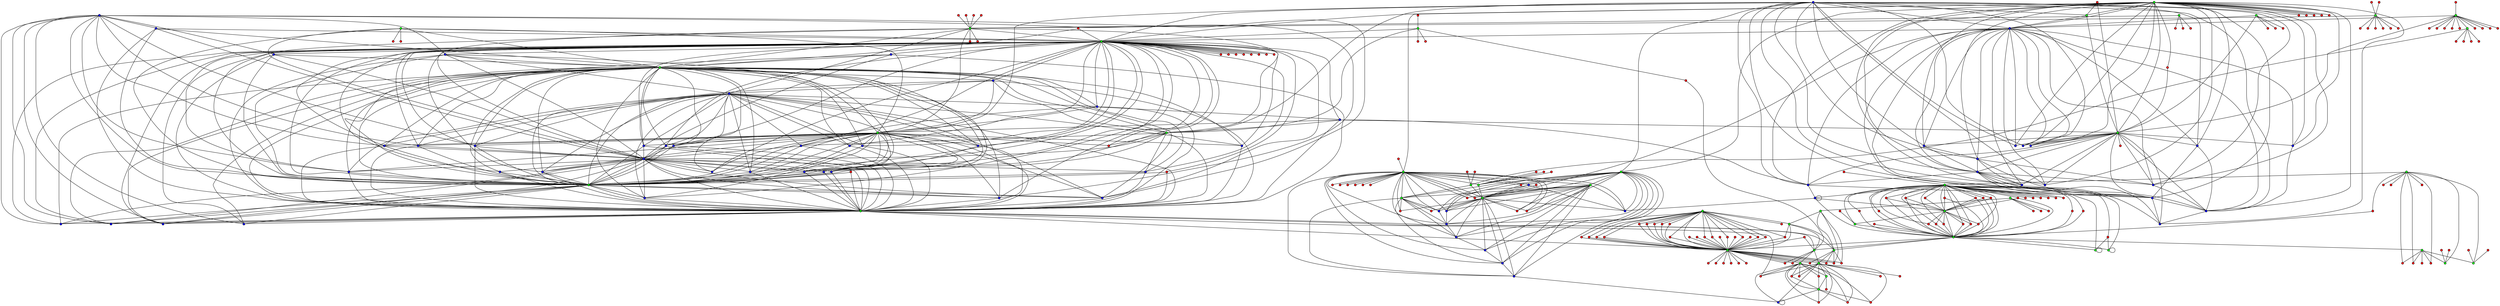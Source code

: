 graph G {
0[shape="circle",width=0.1,label="",style=filled,fillcolor="red"];
1[shape="circle",width=0.1,label="",style=filled,fillcolor="green"];
2[shape="circle",width=0.1,label="",style=filled,fillcolor="red"];
3[shape="circle",width=0.1,label="",style=filled,fillcolor="red"];
4[shape="circle",width=0.1,label="",style=filled,fillcolor="green"];
5[shape="circle",width=0.1,label="",style=filled,fillcolor="red"];
6[shape="circle",width=0.1,label="",style=filled,fillcolor="green"];
7[shape="circle",width=0.1,label="",style=filled,fillcolor="green"];
8[shape="circle",width=0.1,label="",style=filled,fillcolor="green"];
9[shape="circle",width=0.1,label="",style=filled,fillcolor="red"];
10[shape="circle",width=0.1,label="",style=filled,fillcolor="red"];
11[shape="circle",width=0.1,label="",style=filled,fillcolor="red"];
12[shape="circle",width=0.1,label="",style=filled,fillcolor="blue"];
13[shape="circle",width=0.1,label="",style=filled,fillcolor="blue"];
14[shape="circle",width=0.1,label="",style=filled,fillcolor="blue"];
15[shape="circle",width=0.1,label="",style=filled,fillcolor="green"];
16[shape="circle",width=0.1,label="",style=filled,fillcolor="green"];
17[shape="circle",width=0.1,label="",style=filled,fillcolor="blue"];
18[shape="circle",width=0.1,label="",style=filled,fillcolor="blue"];
19[shape="circle",width=0.1,label="",style=filled,fillcolor="blue"];
20[shape="circle",width=0.1,label="",style=filled,fillcolor="blue"];
21[shape="circle",width=0.1,label="",style=filled,fillcolor="blue"];
22[shape="circle",width=0.1,label="",style=filled,fillcolor="blue"];
23[shape="circle",width=0.1,label="",style=filled,fillcolor="green"];
24[shape="circle",width=0.1,label="",style=filled,fillcolor="blue"];
25[shape="circle",width=0.1,label="",style=filled,fillcolor="blue"];
26[shape="circle",width=0.1,label="",style=filled,fillcolor="blue"];
27[shape="circle",width=0.1,label="",style=filled,fillcolor="blue"];
28[shape="circle",width=0.1,label="",style=filled,fillcolor="blue"];
29[shape="circle",width=0.1,label="",style=filled,fillcolor="blue"];
30[shape="circle",width=0.1,label="",style=filled,fillcolor="red"];
31[shape="circle",width=0.1,label="",style=filled,fillcolor="red"];
32[shape="circle",width=0.1,label="",style=filled,fillcolor="green"];
33[shape="circle",width=0.1,label="",style=filled,fillcolor="green"];
34[shape="circle",width=0.1,label="",style=filled,fillcolor="green"];
35[shape="circle",width=0.1,label="",style=filled,fillcolor="green"];
36[shape="circle",width=0.1,label="",style=filled,fillcolor="red"];
37[shape="circle",width=0.1,label="",style=filled,fillcolor="green"];
38[shape="circle",width=0.1,label="",style=filled,fillcolor="red"];
39[shape="circle",width=0.1,label="",style=filled,fillcolor="blue"];
40[shape="circle",width=0.1,label="",style=filled,fillcolor="green"];
41[shape="circle",width=0.1,label="",style=filled,fillcolor="blue"];
42[shape="circle",width=0.1,label="",style=filled,fillcolor="blue"];
43[shape="circle",width=0.1,label="",style=filled,fillcolor="blue"];
44[shape="circle",width=0.1,label="",style=filled,fillcolor="blue"];
45[shape="circle",width=0.1,label="",style=filled,fillcolor="blue"];
46[shape="circle",width=0.1,label="",style=filled,fillcolor="blue"];
47[shape="circle",width=0.1,label="",style=filled,fillcolor="blue"];
48[shape="circle",width=0.1,label="",style=filled,fillcolor="blue"];
49[shape="circle",width=0.1,label="",style=filled,fillcolor="blue"];
50[shape="circle",width=0.1,label="",style=filled,fillcolor="blue"];
51[shape="circle",width=0.1,label="",style=filled,fillcolor="blue"];
52[shape="circle",width=0.1,label="",style=filled,fillcolor="blue"];
53[shape="circle",width=0.1,label="",style=filled,fillcolor="blue"];
54[shape="circle",width=0.1,label="",style=filled,fillcolor="blue"];
55[shape="circle",width=0.1,label="",style=filled,fillcolor="blue"];
56[shape="circle",width=0.1,label="",style=filled,fillcolor="green"];
57[shape="circle",width=0.1,label="",style=filled,fillcolor="green"];
58[shape="circle",width=0.1,label="",style=filled,fillcolor="red"];
59[shape="circle",width=0.1,label="",style=filled,fillcolor="red"];
60[shape="circle",width=0.1,label="",style=filled,fillcolor="red"];
61[shape="circle",width=0.1,label="",style=filled,fillcolor="red"];
62[shape="circle",width=0.1,label="",style=filled,fillcolor="red"];
63[shape="circle",width=0.1,label="",style=filled,fillcolor="blue"];
64[shape="circle",width=0.1,label="",style=filled,fillcolor="red"];
65[shape="circle",width=0.1,label="",style=filled,fillcolor="green"];
66[shape="circle",width=0.1,label="",style=filled,fillcolor="red"];
67[shape="circle",width=0.1,label="",style=filled,fillcolor="green"];
68[shape="circle",width=0.1,label="",style=filled,fillcolor="red"];
69[shape="circle",width=0.1,label="",style=filled,fillcolor="red"];
70[shape="circle",width=0.1,label="",style=filled,fillcolor="red"];
71[shape="circle",width=0.1,label="",style=filled,fillcolor="red"];
72[shape="circle",width=0.1,label="",style=filled,fillcolor="red"];
73[shape="circle",width=0.1,label="",style=filled,fillcolor="red"];
74[shape="circle",width=0.1,label="",style=filled,fillcolor="red"];
75[shape="circle",width=0.1,label="",style=filled,fillcolor="red"];
76[shape="circle",width=0.1,label="",style=filled,fillcolor="red"];
77[shape="circle",width=0.1,label="",style=filled,fillcolor="green"];
78[shape="circle",width=0.1,label="",style=filled,fillcolor="red"];
79[shape="circle",width=0.1,label="",style=filled,fillcolor="red"];
80[shape="circle",width=0.1,label="",style=filled,fillcolor="red"];
81[shape="circle",width=0.1,label="",style=filled,fillcolor="red"];
82[shape="circle",width=0.1,label="",style=filled,fillcolor="green"];
83[shape="circle",width=0.1,label="",style=filled,fillcolor="red"];
84[shape="circle",width=0.1,label="",style=filled,fillcolor="red"];
85[shape="circle",width=0.1,label="",style=filled,fillcolor="green"];
86[shape="circle",width=0.1,label="",style=filled,fillcolor="green"];
87[shape="circle",width=0.1,label="",style=filled,fillcolor="red"];
88[shape="circle",width=0.1,label="",style=filled,fillcolor="red"];
89[shape="circle",width=0.1,label="",style=filled,fillcolor="red"];
90[shape="circle",width=0.1,label="",style=filled,fillcolor="red"];
91[shape="circle",width=0.1,label="",style=filled,fillcolor="green"];
92[shape="circle",width=0.1,label="",style=filled,fillcolor="red"];
93[shape="circle",width=0.1,label="",style=filled,fillcolor="red"];
94[shape="circle",width=0.1,label="",style=filled,fillcolor="red"];
95[shape="circle",width=0.1,label="",style=filled,fillcolor="green"];
96[shape="circle",width=0.1,label="",style=filled,fillcolor="red"];
97[shape="circle",width=0.1,label="",style=filled,fillcolor="blue"];
98[shape="circle",width=0.1,label="",style=filled,fillcolor="red"];
99[shape="circle",width=0.1,label="",style=filled,fillcolor="red"];
100[shape="circle",width=0.1,label="",style=filled,fillcolor="red"];
101[shape="circle",width=0.1,label="",style=filled,fillcolor="red"];
102[shape="circle",width=0.1,label="",style=filled,fillcolor="red"];
103[shape="circle",width=0.1,label="",style=filled,fillcolor="red"];
104[shape="circle",width=0.1,label="",style=filled,fillcolor="red"];
105[shape="circle",width=0.1,label="",style=filled,fillcolor="red"];
106[shape="circle",width=0.1,label="",style=filled,fillcolor="red"];
107[shape="circle",width=0.1,label="",style=filled,fillcolor="red"];
108[shape="circle",width=0.1,label="",style=filled,fillcolor="red"];
109[shape="circle",width=0.1,label="",style=filled,fillcolor="green"];
110[shape="circle",width=0.1,label="",style=filled,fillcolor="red"];
111[shape="circle",width=0.1,label="",style=filled,fillcolor="red"];
112[shape="circle",width=0.1,label="",style=filled,fillcolor="red"];
113[shape="circle",width=0.1,label="",style=filled,fillcolor="red"];
114[shape="circle",width=0.1,label="",style=filled,fillcolor="red"];
115[shape="circle",width=0.1,label="",style=filled,fillcolor="red"];
116[shape="circle",width=0.1,label="",style=filled,fillcolor="red"];
117[shape="circle",width=0.1,label="",style=filled,fillcolor="red"];
118[shape="circle",width=0.1,label="",style=filled,fillcolor="red"];
119[shape="circle",width=0.1,label="",style=filled,fillcolor="red"];
120[shape="circle",width=0.1,label="",style=filled,fillcolor="green"];
121[shape="circle",width=0.1,label="",style=filled,fillcolor="red"];
122[shape="circle",width=0.1,label="",style=filled,fillcolor="green"];
123[shape="circle",width=0.1,label="",style=filled,fillcolor="green"];
124[shape="circle",width=0.1,label="",style=filled,fillcolor="red"];
125[shape="circle",width=0.1,label="",style=filled,fillcolor="green"];
126[shape="circle",width=0.1,label="",style=filled,fillcolor="red"];
127[shape="circle",width=0.1,label="",style=filled,fillcolor="red"];
128[shape="circle",width=0.1,label="",style=filled,fillcolor="red"];
129[shape="circle",width=0.1,label="",style=filled,fillcolor="green"];
130[shape="circle",width=0.1,label="",style=filled,fillcolor="green"];
131[shape="circle",width=0.1,label="",style=filled,fillcolor="green"];
132[shape="circle",width=0.1,label="",style=filled,fillcolor="red"];
133[shape="circle",width=0.1,label="",style=filled,fillcolor="red"];
134[shape="circle",width=0.1,label="",style=filled,fillcolor="red"];
135[shape="circle",width=0.1,label="",style=filled,fillcolor="green"];
136[shape="circle",width=0.1,label="",style=filled,fillcolor="red"];
137[shape="circle",width=0.1,label="",style=filled,fillcolor="red"];
138[shape="circle",width=0.1,label="",style=filled,fillcolor="red"];
139[shape="circle",width=0.1,label="",style=filled,fillcolor="red"];
140[shape="circle",width=0.1,label="",style=filled,fillcolor="red"];
141[shape="circle",width=0.1,label="",style=filled,fillcolor="red"];
142[shape="circle",width=0.1,label="",style=filled,fillcolor="red"];
143[shape="circle",width=0.1,label="",style=filled,fillcolor="red"];
144[shape="circle",width=0.1,label="",style=filled,fillcolor="red"];
145[shape="circle",width=0.1,label="",style=filled,fillcolor="red"];
146[shape="circle",width=0.1,label="",style=filled,fillcolor="red"];
147[shape="circle",width=0.1,label="",style=filled,fillcolor="red"];
148[shape="circle",width=0.1,label="",style=filled,fillcolor="red"];
149[shape="circle",width=0.1,label="",style=filled,fillcolor="red"];
150[shape="circle",width=0.1,label="",style=filled,fillcolor="red"];
151[shape="circle",width=0.1,label="",style=filled,fillcolor="red"];
152[shape="circle",width=0.1,label="",style=filled,fillcolor="red"];
153[shape="circle",width=0.1,label="",style=filled,fillcolor="green"];
154[shape="circle",width=0.1,label="",style=filled,fillcolor="red"];
155[shape="circle",width=0.1,label="",style=filled,fillcolor="blue"];
156[shape="circle",width=0.1,label="",style=filled,fillcolor="red"];
157[shape="circle",width=0.1,label="",style=filled,fillcolor="red"];
158[shape="circle",width=0.1,label="",style=filled,fillcolor="red"];
159[shape="circle",width=0.1,label="",style=filled,fillcolor="red"];
160[shape="circle",width=0.1,label="",style=filled,fillcolor="green"];
161[shape="circle",width=0.1,label="",style=filled,fillcolor="blue"];
162[shape="circle",width=0.1,label="",style=filled,fillcolor="red"];
163[shape="circle",width=0.1,label="",style=filled,fillcolor="blue"];
164[shape="circle",width=0.1,label="",style=filled,fillcolor="blue"];
165[shape="circle",width=0.1,label="",style=filled,fillcolor="red"];
166[shape="circle",width=0.1,label="",style=filled,fillcolor="red"];
167[shape="circle",width=0.1,label="",style=filled,fillcolor="blue"];
168[shape="circle",width=0.1,label="",style=filled,fillcolor="red"];
169[shape="circle",width=0.1,label="",style=filled,fillcolor="blue"];
170[shape="circle",width=0.1,label="",style=filled,fillcolor="blue"];
171[shape="circle",width=0.1,label="",style=filled,fillcolor="blue"];
172[shape="circle",width=0.1,label="",style=filled,fillcolor="blue"];
173[shape="circle",width=0.1,label="",style=filled,fillcolor="blue"];
174[shape="circle",width=0.1,label="",style=filled,fillcolor="blue"];
175[shape="circle",width=0.1,label="",style=filled,fillcolor="blue"];
176[shape="circle",width=0.1,label="",style=filled,fillcolor="blue"];
177[shape="circle",width=0.1,label="",style=filled,fillcolor="blue"];
178[shape="circle",width=0.1,label="",style=filled,fillcolor="blue"];
179[shape="circle",width=0.1,label="",style=filled,fillcolor="blue"];
180[shape="circle",width=0.1,label="",style=filled,fillcolor="blue"];
181[shape="circle",width=0.1,label="",style=filled,fillcolor="blue"];
182[shape="circle",width=0.1,label="",style=filled,fillcolor="blue"];
183[shape="circle",width=0.1,label="",style=filled,fillcolor="blue"];
184[shape="circle",width=0.1,label="",style=filled,fillcolor="blue"];
185[shape="circle",width=0.1,label="",style=filled,fillcolor="blue"];
186[shape="circle",width=0.1,label="",style=filled,fillcolor="red"];
187[shape="circle",width=0.1,label="",style=filled,fillcolor="red"];
188[shape="circle",width=0.1,label="",style=filled,fillcolor="red"];
189[shape="circle",width=0.1,label="",style=filled,fillcolor="red"];
190[shape="circle",width=0.1,label="",style=filled,fillcolor="red"];
191[shape="circle",width=0.1,label="",style=filled,fillcolor="red"];
192[shape="circle",width=0.1,label="",style=filled,fillcolor="red"];
193[shape="circle",width=0.1,label="",style=filled,fillcolor="red"];
194[shape="circle",width=0.1,label="",style=filled,fillcolor="red"];
195[shape="circle",width=0.1,label="",style=filled,fillcolor="red"];
196[shape="circle",width=0.1,label="",style=filled,fillcolor="red"];
197[shape="circle",width=0.1,label="",style=filled,fillcolor="red"];
198[shape="circle",width=0.1,label="",style=filled,fillcolor="red"];
199[shape="circle",width=0.1,label="",style=filled,fillcolor="red"];
200[shape="circle",width=0.1,label="",style=filled,fillcolor="green"];
201[shape="circle",width=0.1,label="",style=filled,fillcolor="green"];
202[shape="circle",width=0.1,label="",style=filled,fillcolor="green"];
203[shape="circle",width=0.1,label="",style=filled,fillcolor="red"];
204[shape="circle",width=0.1,label="",style=filled,fillcolor="red"];
205[shape="circle",width=0.1,label="",style=filled,fillcolor="blue"];
206[shape="circle",width=0.1,label="",style=filled,fillcolor="green"];
207[shape="circle",width=0.1,label="",style=filled,fillcolor="blue"];
208[shape="circle",width=0.1,label="",style=filled,fillcolor="blue"];
209[shape="circle",width=0.1,label="",style=filled,fillcolor="blue"];
210[shape="circle",width=0.1,label="",style=filled,fillcolor="blue"];
211[shape="circle",width=0.1,label="",style=filled,fillcolor="red"];
212[shape="circle",width=0.1,label="",style=filled,fillcolor="blue"];
213[shape="circle",width=0.1,label="",style=filled,fillcolor="blue"];
214[shape="circle",width=0.1,label="",style=filled,fillcolor="blue"];
215[shape="circle",width=0.1,label="",style=filled,fillcolor="blue"];
216[shape="circle",width=0.1,label="",style=filled,fillcolor="red"];
217[shape="circle",width=0.1,label="",style=filled,fillcolor="red"];
218[shape="circle",width=0.1,label="",style=filled,fillcolor="red"];
219[shape="circle",width=0.1,label="",style=filled,fillcolor="red"];
220[shape="circle",width=0.1,label="",style=filled,fillcolor="red"];
221[shape="circle",width=0.1,label="",style=filled,fillcolor="red"];
222[shape="circle",width=0.1,label="",style=filled,fillcolor="red"];
223[shape="circle",width=0.1,label="",style=filled,fillcolor="red"];
224[shape="circle",width=0.1,label="",style=filled,fillcolor="red"];
225[shape="circle",width=0.1,label="",style=filled,fillcolor="red"];
226[shape="circle",width=0.1,label="",style=filled,fillcolor="red"];
227[shape="circle",width=0.1,label="",style=filled,fillcolor="green"];
228[shape="circle",width=0.1,label="",style=filled,fillcolor="red"];
229[shape="circle",width=0.1,label="",style=filled,fillcolor="red"];
230[shape="circle",width=0.1,label="",style=filled,fillcolor="red"];
231[shape="circle",width=0.1,label="",style=filled,fillcolor="green"];
232[shape="circle",width=0.1,label="",style=filled,fillcolor="red"];
233[shape="circle",width=0.1,label="",style=filled,fillcolor="red"];
234[shape="circle",width=0.1,label="",style=filled,fillcolor="red"];
235[shape="circle",width=0.1,label="",style=filled,fillcolor="red"];
236[shape="circle",width=0.1,label="",style=filled,fillcolor="red"];
237[shape="circle",width=0.1,label="",style=filled,fillcolor="red"];
238[shape="circle",width=0.1,label="",style=filled,fillcolor="red"];
239[shape="circle",width=0.1,label="",style=filled,fillcolor="red"];
240[shape="circle",width=0.1,label="",style=filled,fillcolor="red"];
241[shape="circle",width=0.1,label="",style=filled,fillcolor="red"];
242[shape="circle",width=0.1,label="",style=filled,fillcolor="red"];
243[shape="circle",width=0.1,label="",style=filled,fillcolor="red"];
244[shape="circle",width=0.1,label="",style=filled,fillcolor="red"];
245[shape="circle",width=0.1,label="",style=filled,fillcolor="red"];
246[shape="circle",width=0.1,label="",style=filled,fillcolor="red"];
247[shape="circle",width=0.1,label="",style=filled,fillcolor="red"];
248[shape="circle",width=0.1,label="",style=filled,fillcolor="red"];
249[shape="circle",width=0.1,label="",style=filled,fillcolor="red"];
250[shape="circle",width=0.1,label="",style=filled,fillcolor="red"];
251[shape="circle",width=0.1,label="",style=filled,fillcolor="red"];
252[shape="circle",width=0.1,label="",style=filled,fillcolor="red"];
253[shape="circle",width=0.1,label="",style=filled,fillcolor="red"];
254[shape="circle",width=0.1,label="",style=filled,fillcolor="red"];
255[shape="circle",width=0.1,label="",style=filled,fillcolor="red"];
256[shape="circle",width=0.1,label="",style=filled,fillcolor="red"];
257[shape="circle",width=0.1,label="",style=filled,fillcolor="green"];
258[shape="circle",width=0.1,label="",style=filled,fillcolor="red"];
259[shape="circle",width=0.1,label="",style=filled,fillcolor="red"];
260[shape="circle",width=0.1,label="",style=filled,fillcolor="green"];
261[shape="circle",width=0.1,label="",style=filled,fillcolor="red"];
262[shape="circle",width=0.1,label="",style=filled,fillcolor="red"];
263[shape="circle",width=0.1,label="",style=filled,fillcolor="red"];
264[shape="circle",width=0.1,label="",style=filled,fillcolor="red"];
265[shape="circle",width=0.1,label="",style=filled,fillcolor="red"];
266[shape="circle",width=0.1,label="",style=filled,fillcolor="red"];
267[shape="circle",width=0.1,label="",style=filled,fillcolor="red"];
268[shape="circle",width=0.1,label="",style=filled,fillcolor="green"];
269[shape="circle",width=0.1,label="",style=filled,fillcolor="red"];
270[shape="circle",width=0.1,label="",style=filled,fillcolor="red"];
271[shape="circle",width=0.1,label="",style=filled,fillcolor="red"];
272[shape="circle",width=0.1,label="",style=filled,fillcolor="red"];
273[shape="circle",width=0.1,label="",style=filled,fillcolor="blue"];
274[shape="circle",width=0.1,label="",style=filled,fillcolor="red"];
275[shape="circle",width=0.1,label="",style=filled,fillcolor="red"];
276[shape="circle",width=0.1,label="",style=filled,fillcolor="green"];
277[shape="circle",width=0.1,label="",style=filled,fillcolor="red"];
278[shape="circle",width=0.1,label="",style=filled,fillcolor="red"];
0--1 ;
3--4 ;
5--6 ;
12--13 ;
12--17 ;
12--18 ;
12--19 ;
12--20 ;
12--21 ;
12--22 ;
12--23 ;
12--24 ;
12--25 ;
12--26 ;
12--27 ;
12--28 ;
12--29 ;
14--15 ;
14--16 ;
14--32 ;
14--33 ;
14--34 ;
31--33 ;
31--35 ;
36--37 ;
39--40 ;
39--41 ;
39--42 ;
39--43 ;
39--44 ;
39--45 ;
39--46 ;
39--47 ;
39--48 ;
39--49 ;
39--50 ;
39--51 ;
39--52 ;
39--53 ;
39--54 ;
39--55 ;
39--16 ;
39--32 ;
39--33 ;
39--56 ;
57--40 ;
57--58 ;
57--59 ;
57--15 ;
57--41 ;
57--60 ;
57--42 ;
57--43 ;
57--44 ;
57--45 ;
57--46 ;
57--47 ;
57--48 ;
57--49 ;
57--50 ;
57--61 ;
57--62 ;
57--51 ;
57--52 ;
57--53 ;
57--54 ;
57--55 ;
57--63 ;
57--64 ;
57--33 ;
57--56 ;
57--65 ;
38--40 ;
38--15 ;
40--15 ;
40--41 ;
58--15 ;
6--15 ;
6--41 ;
6--66 ;
6--67 ;
6--68 ;
6--69 ;
6--30 ;
6--70 ;
6--71 ;
6--72 ;
6--73 ;
6--74 ;
8--15 ;
8--41 ;
8--9 ;
8--75 ;
8--76 ;
15--10 ;
15--42 ;
15--43 ;
15--44 ;
15--45 ;
15--46 ;
15--47 ;
15--48 ;
15--49 ;
15--50 ;
15--51 ;
15--52 ;
15--53 ;
15--54 ;
15--55 ;
15--63 ;
41--42 ;
41--43 ;
41--44 ;
41--45 ;
41--46 ;
41--47 ;
41--48 ;
41--49 ;
41--50 ;
41--51 ;
41--52 ;
41--53 ;
41--54 ;
41--55 ;
41--63 ;
41--33 ;
41--1 ;
42--44 ;
42--45 ;
43--54 ;
44--45 ;
44--48 ;
44--51 ;
44--52 ;
45--46 ;
45--48 ;
45--51 ;
45--52 ;
45--53 ;
45--54 ;
45--63 ;
46--52 ;
47--52 ;
47--54 ;
48--54 ;
52--54 ;
52--63 ;
54--63 ;
11--7 ;
78--77 ;
80--77 ;
81--77 ;
79--82 ;
86--84 ;
86--82 ;
86--87 ;
86--89 ;
86--90 ;
86--91 ;
86--92 ;
86--93 ;
86--94 ;
86--95 ;
84--85 ;
82--88 ;
82--96 ;
82--97 ;
82--98 ;
82--99 ;
82--100 ;
82--101 ;
82--102 ;
82--103 ;
82--104 ;
82--105 ;
82--106 ;
82--107 ;
82--108 ;
82--109 ;
82--110 ;
82--111 ;
82--112 ;
82--113 ;
82--114 ;
82--115 ;
82--116 ;
82--117 ;
82--118 ;
82--119 ;
82--120 ;
82--121 ;
82--85 ;
82--122 ;
82--123 ;
82--124 ;
83--85 ;
96--109 ;
96--85 ;
97--97 ;
97--109 ;
97--85 ;
2--120 ;
98--85 ;
99--109 ;
99--85 ;
100--85 ;
101--109 ;
101--85 ;
102--109 ;
102--85 ;
103--109 ;
103--85 ;
104--109 ;
104--85 ;
105--109 ;
105--85 ;
106--85 ;
107--109 ;
109--111 ;
109--115 ;
109--116 ;
109--117 ;
109--118 ;
109--119 ;
109--120 ;
109--85 ;
110--85 ;
111--85 ;
115--85 ;
116--85 ;
117--85 ;
118--85 ;
119--85 ;
120--85 ;
121--122 ;
121--123 ;
85--129 ;
85--122 ;
85--123 ;
85--130 ;
85--131 ;
85--37 ;
129--89 ;
129--91 ;
129--92 ;
129--93 ;
129--126 ;
129--95 ;
122--122 ;
123--123 ;
128--125 ;
4--127 ;
4--132 ;
4--133 ;
4--16 ;
4--33 ;
134--135 ;
133--131 ;
67--136 ;
67--137 ;
67--139 ;
67--140 ;
67--125 ;
141--77 ;
143--7 ;
142--135 ;
135--144 ;
135--145 ;
135--146 ;
135--147 ;
135--148 ;
135--149 ;
135--77 ;
138--7 ;
150--125 ;
154--91 ;
152--91 ;
13--33 ;
13--35 ;
13--155 ;
13--23 ;
13--34 ;
153--156 ;
153--157 ;
153--158 ;
153--77 ;
160--32 ;
160--33 ;
160--35 ;
160--155 ;
160--23 ;
160--159 ;
160--162 ;
77--16 ;
77--32 ;
77--33 ;
77--35 ;
77--155 ;
77--161 ;
77--23 ;
77--165 ;
77--166 ;
16--163 ;
16--35 ;
16--164 ;
16--155 ;
16--167 ;
16--168 ;
16--23 ;
16--34 ;
32--17 ;
32--19 ;
32--20 ;
32--169 ;
32--170 ;
32--171 ;
32--172 ;
32--21 ;
32--163 ;
32--164 ;
32--173 ;
32--174 ;
32--175 ;
32--176 ;
32--177 ;
32--178 ;
32--179 ;
32--180 ;
32--181 ;
32--182 ;
32--22 ;
32--168 ;
32--23 ;
32--24 ;
32--183 ;
32--25 ;
32--34 ;
33--17 ;
33--18 ;
33--19 ;
33--20 ;
33--184 ;
33--169 ;
33--170 ;
33--171 ;
33--172 ;
33--21 ;
33--163 ;
33--164 ;
33--173 ;
33--174 ;
33--175 ;
33--176 ;
33--177 ;
33--185 ;
33--178 ;
33--179 ;
33--167 ;
33--186 ;
33--187 ;
33--180 ;
33--181 ;
33--182 ;
33--188 ;
33--22 ;
33--189 ;
33--190 ;
33--168 ;
33--191 ;
33--192 ;
33--193 ;
33--194 ;
33--23 ;
33--24 ;
33--183 ;
33--25 ;
33--26 ;
33--27 ;
33--28 ;
33--29 ;
17--35 ;
17--155 ;
17--161 ;
17--23 ;
17--34 ;
18--35 ;
18--155 ;
18--23 ;
18--34 ;
19--35 ;
19--155 ;
19--161 ;
19--23 ;
19--34 ;
20--35 ;
20--155 ;
20--161 ;
20--23 ;
20--34 ;
184--35 ;
184--155 ;
184--23 ;
184--34 ;
169--35 ;
169--155 ;
169--161 ;
169--23 ;
169--34 ;
170--35 ;
170--155 ;
170--161 ;
170--23 ;
170--34 ;
171--35 ;
171--155 ;
171--161 ;
171--23 ;
171--34 ;
172--35 ;
172--161 ;
172--23 ;
172--34 ;
21--35 ;
21--155 ;
21--161 ;
21--23 ;
21--34 ;
163--155 ;
163--161 ;
163--23 ;
163--34 ;
35--164 ;
35--173 ;
35--174 ;
35--175 ;
35--176 ;
35--177 ;
35--185 ;
35--178 ;
35--179 ;
35--167 ;
35--180 ;
35--181 ;
35--182 ;
35--22 ;
35--23 ;
35--24 ;
35--183 ;
35--25 ;
35--34 ;
35--26 ;
35--27 ;
35--28 ;
35--29 ;
164--161 ;
164--23 ;
164--34 ;
155--173 ;
155--174 ;
155--175 ;
155--185 ;
155--178 ;
155--167 ;
155--180 ;
155--181 ;
155--22 ;
155--23 ;
155--24 ;
155--183 ;
155--25 ;
155--34 ;
155--26 ;
155--28 ;
155--29 ;
195--23 ;
195--34 ;
173--161 ;
173--23 ;
173--34 ;
175--161 ;
175--23 ;
175--34 ;
176--161 ;
176--23 ;
176--34 ;
177--161 ;
177--34 ;
185--23 ;
185--34 ;
178--23 ;
178--34 ;
161--179 ;
161--180 ;
161--182 ;
161--22 ;
161--23 ;
161--183 ;
161--25 ;
161--34 ;
179--23 ;
179--34 ;
167--23 ;
167--34 ;
187--23 ;
187--34 ;
180--23 ;
180--34 ;
181--23 ;
181--34 ;
182--23 ;
182--34 ;
22--23 ;
22--34 ;
23--24 ;
23--183 ;
23--25 ;
23--34 ;
23--26 ;
23--27 ;
23--28 ;
23--29 ;
24--34 ;
183--34 ;
25--34 ;
34--26 ;
34--27 ;
34--28 ;
34--29 ;
34--130 ;
34--131 ;
34--37 ;
34--197 ;
200--196 ;
200--198 ;
200--199 ;
200--201 ;
203--65 ;
56--202 ;
56--204 ;
56--205 ;
56--1 ;
56--206 ;
56--207 ;
56--208 ;
56--209 ;
56--210 ;
56--211 ;
56--212 ;
56--213 ;
56--214 ;
56--215 ;
65--202 ;
65--204 ;
65--205 ;
65--7 ;
65--1 ;
65--206 ;
65--216 ;
65--207 ;
65--208 ;
65--209 ;
65--210 ;
65--217 ;
65--218 ;
65--219 ;
65--220 ;
65--221 ;
65--211 ;
65--222 ;
65--223 ;
65--212 ;
65--213 ;
65--214 ;
65--215 ;
65--224 ;
65--225 ;
202--1 ;
202--206 ;
202--208 ;
202--209 ;
202--210 ;
202--218 ;
202--212 ;
202--213 ;
202--214 ;
202--215 ;
202--224 ;
202--225 ;
204--1 ;
205--1 ;
205--209 ;
205--210 ;
125--1 ;
125--206 ;
7--1 ;
1--207 ;
1--208 ;
1--209 ;
1--210 ;
1--217 ;
1--218 ;
1--211 ;
1--212 ;
1--213 ;
1--228 ;
1--214 ;
1--215 ;
206--207 ;
206--208 ;
206--217 ;
206--213 ;
206--228 ;
206--214 ;
206--215 ;
207--213 ;
201--227 ;
201--130 ;
201--229 ;
201--230 ;
231--233 ;
231--234 ;
231--227 ;
231--235 ;
231--236 ;
231--237 ;
231--238 ;
231--239 ;
231--240 ;
231--241 ;
231--242 ;
231--243 ;
231--244 ;
231--245 ;
231--246 ;
231--247 ;
231--248 ;
231--151 ;
231--249 ;
231--37 ;
232--37 ;
233--37 ;
234--37 ;
227--247 ;
227--130 ;
227--131 ;
227--37 ;
235--37 ;
236--37 ;
250--37 ;
237--37 ;
238--37 ;
239--37 ;
240--37 ;
242--37 ;
243--37 ;
226--37 ;
244--37 ;
245--37 ;
252--131 ;
252--37 ;
251--37 ;
246--37 ;
247--37 ;
248--37 ;
151--37 ;
249--37 ;
130--229 ;
130--255 ;
130--256 ;
130--230 ;
130--257 ;
131--258 ;
131--259 ;
131--257 ;
131--260 ;
37--261 ;
37--258 ;
37--229 ;
37--255 ;
37--256 ;
37--262 ;
37--230 ;
37--259 ;
37--263 ;
37--264 ;
37--265 ;
37--266 ;
37--257 ;
37--260 ;
257--197 ;
257--254 ;
257--267 ;
257--268 ;
257--269 ;
257--270 ;
257--271 ;
257--272 ;
257--273 ;
257--274 ;
257--275 ;
260--197 ;
260--267 ;
260--268 ;
260--269 ;
260--276 ;
260--271 ;
260--272 ;
260--273 ;
260--274 ;
260--275 ;
267--276 ;
268--276 ;
268--253 ;
269--276 ;
276--271 ;
276--272 ;
276--273 ;
276--274 ;
273--273 ;
277--95 ;
278--95 ;
179--14 ;
14--46 ;
46--97 ;
97--209 ;
210--213 ;
213--208 ;
208--212 ;
212--214 ;
214--215 ;
215--273 ;
}
